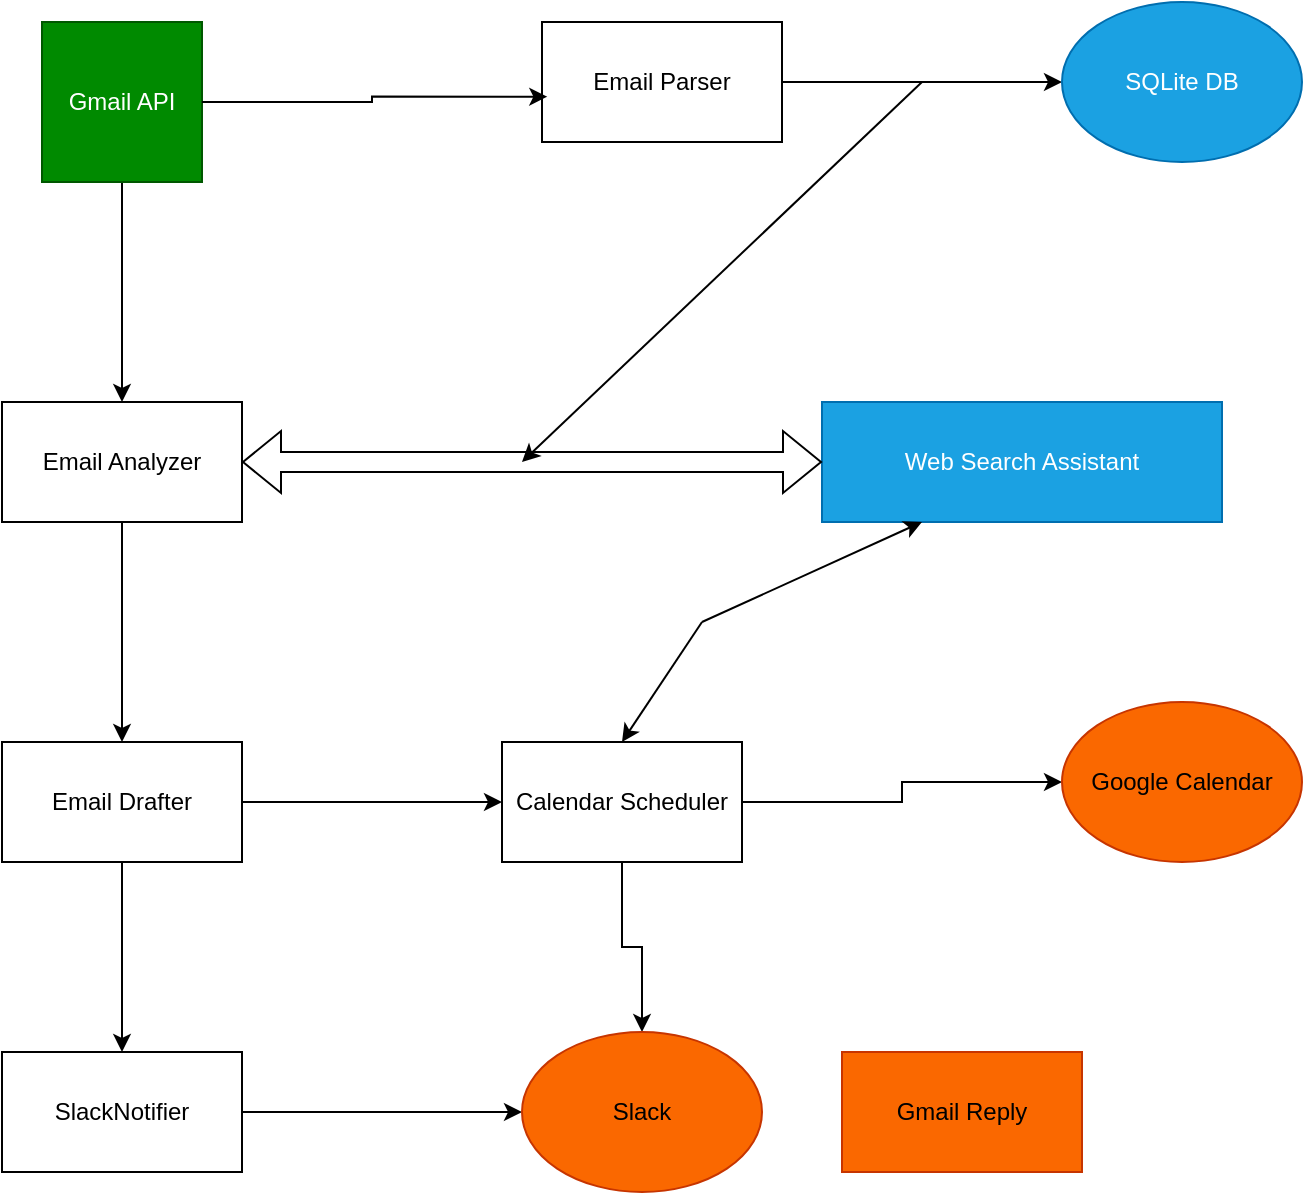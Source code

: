 <mxfile version="26.2.8">
  <diagram name="Page-1" id="FLRJEERH1tKi0cHCewut">
    <mxGraphModel dx="940" dy="666" grid="1" gridSize="10" guides="1" tooltips="1" connect="1" arrows="1" fold="1" page="1" pageScale="1" pageWidth="827" pageHeight="1169" math="0" shadow="0">
      <root>
        <mxCell id="0" />
        <mxCell id="1" parent="0" />
        <mxCell id="5WUl91D30P4-O-UeJGRd-17" style="edgeStyle=orthogonalEdgeStyle;rounded=0;orthogonalLoop=1;jettySize=auto;html=1;exitX=0.5;exitY=1;exitDx=0;exitDy=0;" edge="1" parent="1" source="5WUl91D30P4-O-UeJGRd-1" target="5WUl91D30P4-O-UeJGRd-5">
          <mxGeometry relative="1" as="geometry" />
        </mxCell>
        <mxCell id="5WUl91D30P4-O-UeJGRd-1" value="Gmail API" style="whiteSpace=wrap;html=1;aspect=fixed;fillColor=#008a00;fontColor=#ffffff;strokeColor=#005700;" vertex="1" parent="1">
          <mxGeometry x="80" y="40" width="80" height="80" as="geometry" />
        </mxCell>
        <mxCell id="5WUl91D30P4-O-UeJGRd-20" style="edgeStyle=orthogonalEdgeStyle;rounded=0;orthogonalLoop=1;jettySize=auto;html=1;exitX=1;exitY=0.5;exitDx=0;exitDy=0;entryX=0;entryY=0.5;entryDx=0;entryDy=0;" edge="1" parent="1" source="5WUl91D30P4-O-UeJGRd-2" target="5WUl91D30P4-O-UeJGRd-3">
          <mxGeometry relative="1" as="geometry">
            <Array as="points">
              <mxPoint x="520" y="70" />
              <mxPoint x="520" y="70" />
            </Array>
          </mxGeometry>
        </mxCell>
        <mxCell id="5WUl91D30P4-O-UeJGRd-2" value="Email Parser" style="rounded=0;whiteSpace=wrap;html=1;" vertex="1" parent="1">
          <mxGeometry x="330" y="40" width="120" height="60" as="geometry" />
        </mxCell>
        <mxCell id="5WUl91D30P4-O-UeJGRd-3" value="SQLite DB" style="ellipse;whiteSpace=wrap;html=1;fillColor=#1ba1e2;fontColor=#ffffff;strokeColor=#006EAF;" vertex="1" parent="1">
          <mxGeometry x="590" y="30" width="120" height="80" as="geometry" />
        </mxCell>
        <mxCell id="5WUl91D30P4-O-UeJGRd-26" style="edgeStyle=orthogonalEdgeStyle;rounded=0;orthogonalLoop=1;jettySize=auto;html=1;exitX=0.5;exitY=1;exitDx=0;exitDy=0;entryX=0.5;entryY=0;entryDx=0;entryDy=0;" edge="1" parent="1" source="5WUl91D30P4-O-UeJGRd-5" target="5WUl91D30P4-O-UeJGRd-9">
          <mxGeometry relative="1" as="geometry" />
        </mxCell>
        <mxCell id="5WUl91D30P4-O-UeJGRd-5" value="Email Analyzer" style="rounded=0;whiteSpace=wrap;html=1;" vertex="1" parent="1">
          <mxGeometry x="60" y="230" width="120" height="60" as="geometry" />
        </mxCell>
        <mxCell id="5WUl91D30P4-O-UeJGRd-8" value="Web Search Assistant" style="rounded=0;whiteSpace=wrap;html=1;fillColor=#1ba1e2;fontColor=#ffffff;strokeColor=#006EAF;" vertex="1" parent="1">
          <mxGeometry x="470" y="230" width="200" height="60" as="geometry" />
        </mxCell>
        <mxCell id="5WUl91D30P4-O-UeJGRd-28" style="edgeStyle=orthogonalEdgeStyle;rounded=0;orthogonalLoop=1;jettySize=auto;html=1;exitX=0.5;exitY=1;exitDx=0;exitDy=0;entryX=0.5;entryY=0;entryDx=0;entryDy=0;" edge="1" parent="1" source="5WUl91D30P4-O-UeJGRd-9" target="5WUl91D30P4-O-UeJGRd-12">
          <mxGeometry relative="1" as="geometry" />
        </mxCell>
        <mxCell id="5WUl91D30P4-O-UeJGRd-34" style="edgeStyle=orthogonalEdgeStyle;rounded=0;orthogonalLoop=1;jettySize=auto;html=1;exitX=1;exitY=0.5;exitDx=0;exitDy=0;entryX=0;entryY=0.5;entryDx=0;entryDy=0;" edge="1" parent="1" source="5WUl91D30P4-O-UeJGRd-9" target="5WUl91D30P4-O-UeJGRd-10">
          <mxGeometry relative="1" as="geometry" />
        </mxCell>
        <mxCell id="5WUl91D30P4-O-UeJGRd-9" value="Email Drafter" style="rounded=0;whiteSpace=wrap;html=1;" vertex="1" parent="1">
          <mxGeometry x="60" y="400" width="120" height="60" as="geometry" />
        </mxCell>
        <mxCell id="5WUl91D30P4-O-UeJGRd-32" style="edgeStyle=orthogonalEdgeStyle;rounded=0;orthogonalLoop=1;jettySize=auto;html=1;exitX=0.5;exitY=1;exitDx=0;exitDy=0;entryX=0.5;entryY=0;entryDx=0;entryDy=0;" edge="1" parent="1" source="5WUl91D30P4-O-UeJGRd-10" target="5WUl91D30P4-O-UeJGRd-13">
          <mxGeometry relative="1" as="geometry" />
        </mxCell>
        <mxCell id="5WUl91D30P4-O-UeJGRd-35" style="edgeStyle=orthogonalEdgeStyle;rounded=0;orthogonalLoop=1;jettySize=auto;html=1;exitX=1;exitY=0.5;exitDx=0;exitDy=0;entryX=0;entryY=0.5;entryDx=0;entryDy=0;" edge="1" parent="1" source="5WUl91D30P4-O-UeJGRd-10" target="5WUl91D30P4-O-UeJGRd-11">
          <mxGeometry relative="1" as="geometry" />
        </mxCell>
        <mxCell id="5WUl91D30P4-O-UeJGRd-10" value="Calendar Scheduler" style="rounded=0;whiteSpace=wrap;html=1;" vertex="1" parent="1">
          <mxGeometry x="310" y="400" width="120" height="60" as="geometry" />
        </mxCell>
        <mxCell id="5WUl91D30P4-O-UeJGRd-11" value="Google Calendar" style="ellipse;whiteSpace=wrap;html=1;fillColor=#fa6800;fontColor=#000000;strokeColor=#C73500;" vertex="1" parent="1">
          <mxGeometry x="590" y="380" width="120" height="80" as="geometry" />
        </mxCell>
        <mxCell id="5WUl91D30P4-O-UeJGRd-30" style="edgeStyle=orthogonalEdgeStyle;rounded=0;orthogonalLoop=1;jettySize=auto;html=1;exitX=1;exitY=0.5;exitDx=0;exitDy=0;entryX=0;entryY=0.5;entryDx=0;entryDy=0;" edge="1" parent="1" source="5WUl91D30P4-O-UeJGRd-12" target="5WUl91D30P4-O-UeJGRd-13">
          <mxGeometry relative="1" as="geometry" />
        </mxCell>
        <mxCell id="5WUl91D30P4-O-UeJGRd-12" value="SlackNotifier" style="rounded=0;whiteSpace=wrap;html=1;" vertex="1" parent="1">
          <mxGeometry x="60" y="555" width="120" height="60" as="geometry" />
        </mxCell>
        <mxCell id="5WUl91D30P4-O-UeJGRd-13" value="Slack" style="ellipse;whiteSpace=wrap;html=1;fillColor=#fa6800;fontColor=#000000;strokeColor=#C73500;" vertex="1" parent="1">
          <mxGeometry x="320" y="545" width="120" height="80" as="geometry" />
        </mxCell>
        <mxCell id="5WUl91D30P4-O-UeJGRd-14" value="Gmail Reply" style="rounded=0;whiteSpace=wrap;html=1;fillColor=#fa6800;fontColor=#000000;strokeColor=#C73500;" vertex="1" parent="1">
          <mxGeometry x="480" y="555" width="120" height="60" as="geometry" />
        </mxCell>
        <mxCell id="5WUl91D30P4-O-UeJGRd-18" style="edgeStyle=orthogonalEdgeStyle;rounded=0;orthogonalLoop=1;jettySize=auto;html=1;exitX=1;exitY=0.5;exitDx=0;exitDy=0;entryX=0.022;entryY=0.622;entryDx=0;entryDy=0;entryPerimeter=0;" edge="1" parent="1" source="5WUl91D30P4-O-UeJGRd-1" target="5WUl91D30P4-O-UeJGRd-2">
          <mxGeometry relative="1" as="geometry" />
        </mxCell>
        <mxCell id="5WUl91D30P4-O-UeJGRd-25" value="" style="edgeStyle=none;orthogonalLoop=1;jettySize=auto;html=1;rounded=0;entryX=0.25;entryY=1;entryDx=0;entryDy=0;" edge="1" parent="1" target="5WUl91D30P4-O-UeJGRd-8">
          <mxGeometry width="80" relative="1" as="geometry">
            <mxPoint x="410" y="340" as="sourcePoint" />
            <mxPoint x="490" y="340" as="targetPoint" />
            <Array as="points" />
          </mxGeometry>
        </mxCell>
        <mxCell id="5WUl91D30P4-O-UeJGRd-27" value="" style="edgeStyle=none;orthogonalLoop=1;jettySize=auto;html=1;rounded=0;entryX=0.5;entryY=0;entryDx=0;entryDy=0;" edge="1" parent="1" target="5WUl91D30P4-O-UeJGRd-10">
          <mxGeometry width="80" relative="1" as="geometry">
            <mxPoint x="410" y="340" as="sourcePoint" />
            <mxPoint x="490" y="340" as="targetPoint" />
            <Array as="points" />
          </mxGeometry>
        </mxCell>
        <mxCell id="5WUl91D30P4-O-UeJGRd-38" value="" style="shape=flexArrow;endArrow=classic;startArrow=classic;html=1;rounded=0;exitX=1;exitY=0.5;exitDx=0;exitDy=0;entryX=0;entryY=0.5;entryDx=0;entryDy=0;" edge="1" parent="1" source="5WUl91D30P4-O-UeJGRd-5" target="5WUl91D30P4-O-UeJGRd-8">
          <mxGeometry width="100" height="100" relative="1" as="geometry">
            <mxPoint x="360" y="390" as="sourcePoint" />
            <mxPoint x="460" y="290" as="targetPoint" />
          </mxGeometry>
        </mxCell>
        <mxCell id="5WUl91D30P4-O-UeJGRd-39" value="" style="endArrow=classic;html=1;rounded=0;" edge="1" parent="1">
          <mxGeometry width="50" height="50" relative="1" as="geometry">
            <mxPoint x="520" y="70" as="sourcePoint" />
            <mxPoint x="320" y="260" as="targetPoint" />
          </mxGeometry>
        </mxCell>
      </root>
    </mxGraphModel>
  </diagram>
</mxfile>
